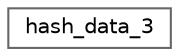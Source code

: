 digraph "Graphical Class Hierarchy"
{
 // LATEX_PDF_SIZE
  bgcolor="transparent";
  edge [fontname=Helvetica,fontsize=10,labelfontname=Helvetica,labelfontsize=10];
  node [fontname=Helvetica,fontsize=10,shape=box,height=0.2,width=0.4];
  rankdir="LR";
  Node0 [id="Node000000",label="hash_data_3",height=0.2,width=0.4,color="grey40", fillcolor="white", style="filled",URL="$structhash__data__3.html",tooltip=" "];
}
